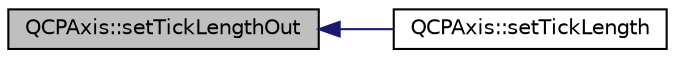 digraph "QCPAxis::setTickLengthOut"
{
  edge [fontname="Helvetica",fontsize="10",labelfontname="Helvetica",labelfontsize="10"];
  node [fontname="Helvetica",fontsize="10",shape=record];
  rankdir="LR";
  Node801 [label="QCPAxis::setTickLengthOut",height=0.2,width=0.4,color="black", fillcolor="grey75", style="filled", fontcolor="black"];
  Node801 -> Node802 [dir="back",color="midnightblue",fontsize="10",style="solid",fontname="Helvetica"];
  Node802 [label="QCPAxis::setTickLength",height=0.2,width=0.4,color="black", fillcolor="white", style="filled",URL="$d2/deb/class_q_c_p_axis.html#a62ec40bebe3540e9c1479a8fd2be3b0d"];
}
